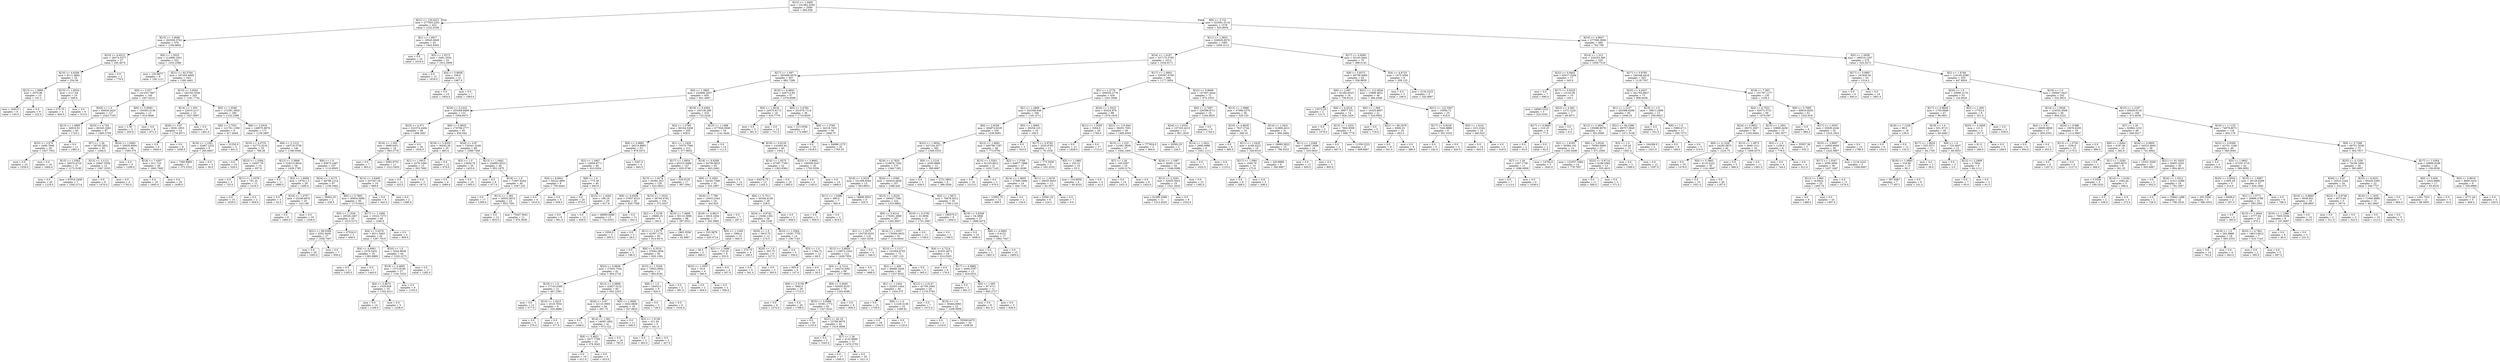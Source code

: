 digraph Tree {
node [shape=box] ;
0 [label="X[15] <= 1.0495\nmse = 331582.5295\nsamples = 2000\nvalue = 994.636"] ;
1 [label="X[21] <= 120.6221\nmse = 277503.2201\nsamples = 422\nvalue = 1252.0166"] ;
0 -> 1 [labeldistance=2.5, labelangle=45, headlabel="True"] ;
2 [label="X[15] <= 1.0046\nmse = 262509.3762\nsamples = 379\nvalue = 1184.8602"] ;
1 -> 2 ;
3 [label="X[10] <= 6.6515\nmse = 26374.5377\nsamples = 27\nvalue = 293.4074"] ;
2 -> 3 ;
4 [label="X[10] <= 4.6206\nmse = 8111.3664\nsamples = 25\nvalue = 254.56"] ;
3 -> 4 ;
5 [label="X[13] <= 1.0985\nmse = 2070.96\nsamples = 15\nvalue = 191.2"] ;
4 -> 5 ;
6 [label="mse = 1620.0\nsamples = 6\nvalue = 145.0"] ;
5 -> 6 ;
7 [label="mse = 0.0\nsamples = 9\nvalue = 222.0"] ;
5 -> 7 ;
8 [label="X[15] <= 1.0034\nmse = 2117.64\nsamples = 10\nvalue = 349.6"] ;
4 -> 8 ;
9 [label="mse = 270.75\nsamples = 4\nvalue = 404.5"] ;
8 -> 9 ;
10 [label="mse = 0.0\nsamples = 6\nvalue = 313.0"] ;
8 -> 10 ;
11 [label="mse = 0.0\nsamples = 2\nvalue = 779.0"] ;
3 -> 11 ;
12 [label="X[0] <= 1.3025\nmse = 214990.1931\nsamples = 352\nvalue = 1253.2386"] ;
2 -> 12 ;
13 [label="mse = 120.9877\nsamples = 9\nvalue = 140.1111"] ;
12 -> 13 ;
14 [label="X[21] <= 92.5764\nmse = 187263.4949\nsamples = 343\nvalue = 1282.4461"] ;
12 -> 14 ;
15 [label="X[0] <= 5.527\nmse = 141433.7867\nsamples = 140\nvalue = 1457.4214"] ;
14 -> 15 ;
16 [label="X[20] <= 1.0\nmse = 64929.2425\nsamples = 127\nvalue = 1543.7165"] ;
15 -> 16 ;
17 [label="X[13] <= 1.0985\nmse = 26819.91\nsamples = 40\nvalue = 1725.2"] ;
16 -> 17 ;
18 [label="X[23] <= 3.974\nmse = 2490.7848\nsamples = 29\nvalue = 1627.7931"] ;
17 -> 18 ;
19 [label="mse = 0.0\nsamples = 10\nvalue = 1559.0"] ;
18 -> 19 ;
20 [label="mse = 0.0\nsamples = 19\nvalue = 1664.0"] ;
18 -> 20 ;
21 [label="mse = 0.0\nsamples = 11\nvalue = 1982.0"] ;
17 -> 21 ;
22 [label="X[10] <= 4.743\nmse = 60345.3262\nsamples = 87\nvalue = 1460.2759"] ;
16 -> 22 ;
23 [label="X[7] <= 1.26\nmse = 58745.2821\nsamples = 39\nvalue = 1294.0"] ;
22 -> 23 ;
24 [label="X[15] <= 1.0362\nmse = 28470.4719\nsamples = 27\nvalue = 1172.5185"] ;
23 -> 24 ;
25 [label="mse = 0.0\nsamples = 20\nvalue = 1218.0"] ;
24 -> 25 ;
26 [label="mse = 87018.2449\nsamples = 7\nvalue = 1042.5714"] ;
24 -> 26 ;
27 [label="X[13] <= 1.1121\nmse = 18947.5556\nsamples = 12\nvalue = 1567.3333"] ;
23 -> 27 ;
28 [label="mse = 0.0\nsamples = 8\nvalue = 1470.0"] ;
27 -> 28 ;
29 [label="mse = 0.0\nsamples = 4\nvalue = 1762.0"] ;
27 -> 29 ;
30 [label="X[24] <= 1.0083\nmse = 20929.8594\nsamples = 48\nvalue = 1595.375"] ;
22 -> 30 ;
31 [label="mse = 0.0\nsamples = 9\nvalue = 1299.0"] ;
30 -> 31 ;
32 [label="X[18] <= 7.4307\nmse = 811.716\nsamples = 39\nvalue = 1663.7692"] ;
30 -> 32 ;
33 [label="mse = 0.0\nsamples = 19\nvalue = 1693.0"] ;
32 -> 33 ;
34 [label="mse = 0.0\nsamples = 20\nvalue = 1636.0"] ;
32 -> 34 ;
35 [label="X[9] <= 5.9583\nmse = 105363.3136\nsamples = 13\nvalue = 614.3846"] ;
15 -> 35 ;
36 [label="mse = 2.56\nsamples = 5\nvalue = 203.8"] ;
35 -> 36 ;
37 [label="mse = 0.0\nsamples = 8\nvalue = 871.0"] ;
35 -> 37 ;
38 [label="X[10] <= 3.9542\nmse = 183193.5546\nsamples = 203\nvalue = 1161.7734"] ;
14 -> 38 ;
39 [label="X[14] <= 1.053\nmse = 22910.2117\nsamples = 23\nvalue = 1627.6957"] ;
38 -> 39 ;
40 [label="X[26] <= 0.87\nmse = 8291.2653\nsamples = 14\nvalue = 1734.8571"] ;
39 -> 40 ;
41 [label="mse = 0.0\nsamples = 6\nvalue = 1840.0"] ;
40 -> 41 ;
42 [label="mse = 0.0\nsamples = 8\nvalue = 1656.0"] ;
40 -> 42 ;
43 [label="mse = 0.0\nsamples = 9\nvalue = 1461.0"] ;
39 -> 43 ;
44 [label="X[5] <= 1.0546\nmse = 172391.3929\nsamples = 180\nvalue = 1102.2389"] ;
38 -> 44 ;
45 [label="X[6] <= 3.7531\nmse = 121761.1358\nsamples = 9\nvalue = 417.4444"] ;
44 -> 45 ;
46 [label="X[16] <= 1.1061\nmse = 32467.2222\nsamples = 6\nvalue = 205.6667"] ;
45 -> 46 ;
47 [label="mse = 7360.8889\nsamples = 3\nvalue = 375.3333"] ;
46 -> 47 ;
48 [label="mse = 0.0\nsamples = 3\nvalue = 36.0"] ;
46 -> 48 ;
49 [label="mse = 31250.0\nsamples = 3\nvalue = 841.0"] ;
45 -> 49 ;
50 [label="X[6] <= 2.5016\nmse = 149075.8978\nsamples = 171\nvalue = 1138.2807"] ;
44 -> 50 ;
51 [label="X[10] <= 4.0733\nmse = 52773.3216\nsamples = 25\nvalue = 786.28"] ;
50 -> 51 ;
52 [label="mse = 0.0\nsamples = 10\nvalue = 529.0"] ;
51 -> 52 ;
53 [label="X[23] <= 1.0364\nmse = 14407.76\nsamples = 15\nvalue = 957.8"] ;
51 -> 53 ;
54 [label="mse = 0.0\nsamples = 3\nvalue = 723.0"] ;
53 -> 54 ;
55 [label="X[11] <= 1.0376\nmse = 781.25\nsamples = 12\nvalue = 1016.5"] ;
53 -> 55 ;
56 [label="mse = 0.0\nsamples = 10\nvalue = 1029.0"] ;
55 -> 56 ;
57 [label="mse = 0.0\nsamples = 2\nvalue = 954.0"] ;
55 -> 57 ;
58 [label="X[6] <= 3.1315\nmse = 140716.5758\nsamples = 146\nvalue = 1198.5548"] ;
50 -> 58 ;
59 [label="X[12] <= 3.3899\nmse = 218215.9934\nsamples = 39\nvalue = 1439.1795"] ;
58 -> 59 ;
60 [label="mse = 0.0\nsamples = 11\nvalue = 1880.0"] ;
59 -> 60 ;
61 [label="X[2] <= 1.6069\nmse = 197611.5\nsamples = 28\nvalue = 1266.0"] ;
59 -> 61 ;
62 [label="mse = 0.0\nsamples = 3\nvalue = 52.0"] ;
61 -> 62 ;
63 [label="X[16] <= 1.0757\nmse = 23246.6976\nsamples = 25\nvalue = 1411.68"] ;
61 -> 63 ;
64 [label="mse = 0.0\nsamples = 6\nvalue = 1683.0"] ;
63 -> 64 ;
65 [label="mse = 0.0\nsamples = 19\nvalue = 1326.0"] ;
63 -> 65 ;
66 [label="X[8] <= 1.0\nmse = 83673.2487\nsamples = 107\nvalue = 1110.8505"] ;
58 -> 66 ;
67 [label="X[24] <= 1.0173\nmse = 48796.1214\nsamples = 97\nvalue = 1156.3402"] ;
66 -> 67 ;
68 [label="mse = 39402.25\nsamples = 2\nvalue = 239.5"] ;
67 -> 68 ;
69 [label="X[6] <= 5.7802\nmse = 30924.5666\nsamples = 95\nvalue = 1175.6421"] ;
67 -> 69 ;
70 [label="X[5] <= 1.1526\nmse = 29526.1807\nsamples = 29\nvalue = 1015.5172"] ;
69 -> 70 ;
71 [label="X[21] <= 96.0349\nmse = 3552.0439\nsamples = 27\nvalue = 1056.7407"] ;
70 -> 71 ;
72 [label="mse = 0.0\nsamples = 20\nvalue = 1092.0"] ;
71 -> 72 ;
73 [label="mse = 0.0\nsamples = 7\nvalue = 956.0"] ;
71 -> 73 ;
74 [label="mse = 47524.0\nsamples = 2\nvalue = 459.0"] ;
70 -> 74 ;
75 [label="X[17] <= 1.1056\nmse = 15322.7273\nsamples = 66\nvalue = 1246.0"] ;
69 -> 75 ;
76 [label="X[4] <= 5.0276\nmse = 8511.5463\nsamples = 62\nvalue = 1267.7419"] ;
75 -> 76 ;
77 [label="X[4] <= 4.6061\nmse = 2376.5432\nsamples = 18\nvalue = 1383.8889"] ;
76 -> 77 ;
78 [label="mse = 0.0\nsamples = 11\nvalue = 1345.0"] ;
77 -> 78 ;
79 [label="mse = 0.0\nsamples = 7\nvalue = 1445.0"] ;
77 -> 79 ;
80 [label="X[20] <= 1.0\nmse = 3244.9938\nsamples = 44\nvalue = 1220.2273"] ;
76 -> 80 ;
81 [label="X[18] <= 5.4893\nmse = 1372.8148\nsamples = 27\nvalue = 1181.3333"] ;
80 -> 81 ;
82 [label="X[4] <= 5.8673\nmse = 1535.928\nsamples = 19\nvalue = 1192.4211"] ;
81 -> 82 ;
83 [label="mse = 0.0\nsamples = 14\nvalue = 1169.0"] ;
82 -> 83 ;
84 [label="mse = 0.0\nsamples = 5\nvalue = 1258.0"] ;
82 -> 84 ;
85 [label="mse = 0.0\nsamples = 8\nvalue = 1155.0"] ;
81 -> 85 ;
86 [label="mse = 0.0\nsamples = 17\nvalue = 1282.0"] ;
80 -> 86 ;
87 [label="mse = 0.0\nsamples = 4\nvalue = 909.0"] ;
75 -> 87 ;
88 [label="X[12] <= 3.6406\nmse = 207207.04\nsamples = 10\nvalue = 669.6"] ;
66 -> 88 ;
89 [label="mse = 0.0\nsamples = 8\nvalue = 442.0"] ;
88 -> 89 ;
90 [label="mse = 0.0\nsamples = 2\nvalue = 1580.0"] ;
88 -> 90 ;
91 [label="X[1] <= 1.0917\nmse = 19545.6928\nsamples = 43\nvalue = 1843.9302"] ;
1 -> 91 ;
92 [label="mse = 0.0\nsamples = 10\nvalue = 1619.0"] ;
91 -> 92 ;
93 [label="X[5] <= 1.0273\nmse = 5491.3554\nsamples = 33\nvalue = 1912.0909"] ;
91 -> 93 ;
94 [label="mse = 0.0\nsamples = 12\nvalue = 1816.0"] ;
93 -> 94 ;
95 [label="X[4] <= 5.9938\nmse = 338.0\nsamples = 21\nvalue = 1967.0"] ;
93 -> 95 ;
96 [label="mse = 0.0\nsamples = 14\nvalue = 1954.0"] ;
95 -> 96 ;
97 [label="mse = 0.0\nsamples = 7\nvalue = 1993.0"] ;
95 -> 97 ;
98 [label="X[0] <= 3.722\nmse = 323591.5116\nsamples = 1578\nvalue = 925.8054"] ;
0 -> 98 [labeldistance=2.5, labelangle=-45, headlabel="False"] ;
99 [label="X[11] <= 1.0931\nmse = 326920.6576\nsamples = 1083\nvalue = 1000.3112"] ;
98 -> 99 ;
100 [label="X[24] <= 1.0187\nmse = 327175.5765\nsamples = 1013\nvalue = 1034.9171"] ;
99 -> 100 ;
101 [label="X[17] <= 1.097\nmse = 283496.0079\nsamples = 507\nvalue = 892.7298"] ;
100 -> 101 ;
102 [label="X[0] <= 1.3883\nmse = 232666.2057\nsamples = 450\nvalue = 831.4067"] ;
101 -> 102 ;
103 [label="X[18] <= 5.2322\nmse = 255368.8469\nsamples = 131\nvalue = 1094.8473"] ;
102 -> 103 ;
104 [label="X[23] <= 4.371\nmse = 222374.4494\nsamples = 38\nvalue = 1488.3947"] ;
103 -> 104 ;
105 [label="X[16] <= 1.055\nmse = 3689.6451\nsamples = 18\nvalue = 993.2778"] ;
104 -> 105 ;
106 [label="mse = 0.0\nsamples = 7\nvalue = 963.0"] ;
105 -> 106 ;
107 [label="mse = 5082.9752\nsamples = 11\nvalue = 1012.5455"] ;
105 -> 107 ;
108 [label="mse = 0.0\nsamples = 20\nvalue = 1934.0"] ;
104 -> 108 ;
109 [label="X[6] <= 5.9625\nmse = 179708.2777\nsamples = 93\nvalue = 934.043"] ;
103 -> 109 ;
110 [label="X[18] <= 5.4555\nmse = 36245.28\nsamples = 25\nvalue = 483.4"] ;
109 -> 110 ;
111 [label="X[1] <= 1.0915\nmse = 2479.1006\nsamples = 13\nvalue = 303.7692"] ;
110 -> 111 ;
112 [label="mse = 0.0\nsamples = 11\nvalue = 325.0"] ;
111 -> 112 ;
113 [label="mse = 0.0\nsamples = 2\nvalue = 187.0"] ;
111 -> 113 ;
114 [label="mse = 0.0\nsamples = 12\nvalue = 678.0"] ;
110 -> 114 ;
115 [label="X[26] <= 0.87\nmse = 130341.5249\nsamples = 68\nvalue = 1099.7206"] ;
109 -> 115 ;
116 [label="X[3] <= 1.0\nmse = 13829.76\nsamples = 20\nvalue = 1453.8"] ;
115 -> 116 ;
117 [label="mse = 0.0\nsamples = 4\nvalue = 1689.0"] ;
116 -> 117 ;
118 [label="mse = 0.0\nsamples = 16\nvalue = 1395.0"] ;
116 -> 118 ;
119 [label="X[13] <= 1.0462\nmse = 104883.6523\nsamples = 48\nvalue = 952.1875"] ;
115 -> 119 ;
120 [label="mse = 0.0\nsamples = 8\nvalue = 477.0"] ;
119 -> 120 ;
121 [label="X[19] <= 1.0\nmse = 71667.6244\nsamples = 40\nvalue = 1047.225"] ;
119 -> 121 ;
122 [label="mse = 0.0\nsamples = 17\nvalue = 1309.0"] ;
121 -> 122 ;
123 [label="X[13] <= 1.062\nmse = 36552.8015\nsamples = 23\nvalue = 853.7391"] ;
121 -> 123 ;
124 [label="mse = 0.0\nsamples = 12\nvalue = 833.0"] ;
123 -> 124 ;
125 [label="mse = 75447.5041\nsamples = 11\nvalue = 876.3636"] ;
123 -> 125 ;
126 [label="X[18] <= 9.4394\nmse = 183139.289\nsamples = 319\nvalue = 723.2226"] ;
102 -> 126 ;
127 [label="X[2] <= 1.3769\nmse = 80164.5208\nsamples = 265\nvalue = 638.0"] ;
126 -> 127 ;
128 [label="X[9] <= 5.9892\nmse = 26210.8893\nsamples = 53\nvalue = 878.5472"] ;
127 -> 128 ;
129 [label="X[2] <= 1.3467\nmse = 14958.8771\nsamples = 49\nvalue = 910.0204"] ;
128 -> 129 ;
130 [label="X[4] <= 6.6641\nmse = 50222.4691\nsamples = 9\nvalue = 759.4444"] ;
129 -> 130 ;
131 [label="mse = 0.0\nsamples = 4\nvalue = 1010.0"] ;
130 -> 131 ;
132 [label="mse = 0.0\nsamples = 5\nvalue = 559.0"] ;
130 -> 132 ;
133 [label="X[8] <= 1.0\nmse = 775.29\nsamples = 40\nvalue = 943.9"] ;
129 -> 133 ;
134 [label="mse = 0.0\nsamples = 20\nvalue = 970.0"] ;
133 -> 134 ;
135 [label="X[15] <= 1.4262\nmse = 188.16\nsamples = 20\nvalue = 917.8"] ;
133 -> 135 ;
136 [label="mse = 0.0\nsamples = 8\nvalue = 901.0"] ;
135 -> 136 ;
137 [label="mse = 0.0\nsamples = 12\nvalue = 929.0"] ;
135 -> 137 ;
138 [label="mse = 3267.0\nsamples = 4\nvalue = 493.0"] ;
128 -> 138 ;
139 [label="X[1] <= 1.1926\nmse = 75570.7596\nsamples = 212\nvalue = 577.8632"] ;
127 -> 139 ;
140 [label="X[17] <= 1.0854\nmse = 65315.0488\nsamples = 147\nvalue = 655.0748"] ;
139 -> 140 ;
141 [label="X[13] <= 1.0274\nmse = 64381.453\nsamples = 130\nvalue = 622.0923"] ;
140 -> 141 ;
142 [label="X[9] <= 6.0506\nmse = 37607.8121\nsamples = 26\nvalue = 820.7308"] ;
141 -> 142 ;
143 [label="mse = 46800.6489\nsamples = 15\nvalue = 732.5333"] ;
142 -> 143 ;
144 [label="mse = 0.0\nsamples = 11\nvalue = 941.0"] ;
142 -> 144 ;
145 [label="X[15] <= 1.3533\nmse = 58744.4762\nsamples = 104\nvalue = 572.4327"] ;
141 -> 145 ;
146 [label="X[2] <= 1.5138\nmse = 19690.25\nsamples = 6\nvalue = 160.5"] ;
145 -> 146 ;
147 [label="mse = 3200.0\nsamples = 3\nvalue = 295.0"] ;
146 -> 147 ;
148 [label="mse = 0.0\nsamples = 3\nvalue = 26.0"] ;
146 -> 148 ;
149 [label="X[10] <= 7.4669\nmse = 50110.3898\nsamples = 98\nvalue = 597.6531"] ;
145 -> 149 ;
150 [label="X[11] <= 1.0175\nmse = 42307.1741\nsamples = 95\nvalue = 614.5474"] ;
149 -> 150 ;
151 [label="mse = 0.0\nsamples = 3\nvalue = 198.0"] ;
150 -> 151 ;
152 [label="X[6] <= 4.3516\nmse = 37844.2656\nsamples = 92\nvalue = 628.1304"] ;
150 -> 152 ;
153 [label="X[22] <= 0.9838\nmse = 27925.7534\nsamples = 81\nvalue = 604.2716"] ;
152 -> 153 ;
154 [label="X[19] <= 1.0\nmse = 17143.0385\nsamples = 21\nvalue = 467.2381"] ;
153 -> 154 ;
155 [label="mse = 0.0\nsamples = 12\nvalue = 577.0"] ;
154 -> 155 ;
156 [label="X[14] <= 1.0415\nmse = 2518.7654\nsamples = 9\nvalue = 320.8889"] ;
154 -> 156 ;
157 [label="mse = 0.0\nsamples = 5\nvalue = 276.0"] ;
156 -> 157 ;
158 [label="mse = 0.0\nsamples = 4\nvalue = 377.0"] ;
156 -> 158 ;
159 [label="X[12] <= 3.4868\nmse = 22827.0122\nsamples = 60\nvalue = 652.2333"] ;
153 -> 159 ;
160 [label="X[26] <= 0.87\nmse = 22110.3693\nsamples = 44\nvalue = 697.75"] ;
159 -> 160 ;
161 [label="mse = 0.0\nsamples = 3\nvalue = 1048.0"] ;
160 -> 161 ;
162 [label="X[14] <= 1.061\nmse = 14095.1802\nsamples = 41\nvalue = 672.122"] ;
160 -> 162 ;
163 [label="X[9] <= 5.4821\nmse = 5077.7769\nsamples = 23\nvalue = 578.3043"] ;
162 -> 163 ;
164 [label="mse = 0.0\nsamples = 19\nvalue = 611.0"] ;
163 -> 164 ;
165 [label="mse = 0.0\nsamples = 4\nvalue = 423.0"] ;
163 -> 165 ;
166 [label="mse = 0.0\nsamples = 18\nvalue = 792.0"] ;
162 -> 166 ;
167 [label="X[5] <= 1.0085\nmse = 3432.6836\nsamples = 16\nvalue = 527.0625"] ;
159 -> 167 ;
168 [label="mse = 0.0\nsamples = 11\nvalue = 566.0"] ;
167 -> 168 ;
169 [label="X[2] <= 1.5138\nmse = 311.04\nsamples = 5\nvalue = 441.4"] ;
167 -> 169 ;
170 [label="mse = 0.0\nsamples = 2\nvalue = 463.0"] ;
169 -> 170 ;
171 [label="mse = 0.0\nsamples = 3\nvalue = 427.0"] ;
169 -> 171 ;
172 [label="X[15] <= 1.5328\nmse = 75822.6942\nsamples = 11\nvalue = 803.8182"] ;
152 -> 172 ;
173 [label="X[8] <= 1.0\nmse = 18432.0\nsamples = 9\nvalue = 920.0"] ;
172 -> 173 ;
174 [label="mse = 0.0\nsamples = 3\nvalue = 728.0"] ;
173 -> 174 ;
175 [label="mse = 0.0\nsamples = 6\nvalue = 1016.0"] ;
173 -> 175 ;
176 [label="mse = 0.0\nsamples = 2\nvalue = 281.0"] ;
172 -> 176 ;
177 [label="mse = 1963.5556\nsamples = 3\nvalue = 62.6667"] ;
149 -> 177 ;
178 [label="mse = 520.9135\nsamples = 17\nvalue = 907.2941"] ;
140 -> 178 ;
179 [label="X[18] <= 8.9268\nmse = 54790.8625\nsamples = 65\nvalue = 403.2462"] ;
139 -> 179 ;
180 [label="X[9] <= 5.1603\nmse = 34192.7569\nsamples = 53\nvalue = 325.1887"] ;
179 -> 180 ;
181 [label="X[18] <= 7.796\nmse = 13633.2344\nsamples = 24\nvalue = 442.625"] ;
180 -> 181 ;
182 [label="X[18] <= 4.8613\nmse = 6919.1834\nsamples = 17\nvalue = 502.5882"] ;
181 -> 182 ;
183 [label="mse = 533.3878\nsamples = 7\nvalue = 420.5714"] ;
182 -> 183 ;
184 [label="X[5] <= 1.1209\nmse = 3384.4\nsamples = 10\nvalue = 560.0"] ;
182 -> 184 ;
185 [label="mse = 36.0\nsamples = 2\nvalue = 666.0"] ;
184 -> 185 ;
186 [label="X[1] <= 1.3486\nmse = 710.25\nsamples = 8\nvalue = 533.5"] ;
184 -> 186 ;
187 [label="X[22] <= 1.0507\nmse = 16.0\nsamples = 4\nvalue = 560.0"] ;
186 -> 187 ;
188 [label="mse = 0.0\nsamples = 2\nvalue = 564.0"] ;
187 -> 188 ;
189 [label="mse = 0.0\nsamples = 2\nvalue = 556.0"] ;
187 -> 189 ;
190 [label="mse = 0.0\nsamples = 4\nvalue = 507.0"] ;
186 -> 190 ;
191 [label="mse = 0.0\nsamples = 7\nvalue = 297.0"] ;
181 -> 191 ;
192 [label="X[6] <= 5.7511\nmse = 30348.4138\nsamples = 29\nvalue = 228.0"] ;
180 -> 192 ;
193 [label="X[24] <= 0.9742\nmse = 15266.1302\nsamples = 26\nvalue = 184.1538"] ;
192 -> 193 ;
194 [label="X[20] <= 1.0\nmse = 5910.75\nsamples = 12\nvalue = 274.5"] ;
193 -> 194 ;
195 [label="mse = 270.75\nsamples = 4\nvalue = 168.5"] ;
194 -> 195 ;
196 [label="X[20] <= 1.0\nmse = 303.75\nsamples = 8\nvalue = 327.5"] ;
194 -> 196 ;
197 [label="mse = 0.0\nsamples = 5\nvalue = 341.0"] ;
196 -> 197 ;
198 [label="mse = 0.0\nsamples = 3\nvalue = 305.0"] ;
196 -> 198 ;
199 [label="X[23] <= 1.5564\nmse = 10291.7755\nsamples = 14\nvalue = 106.7143"] ;
193 -> 199 ;
200 [label="mse = 0.0\nsamples = 2\nvalue = 336.0"] ;
199 -> 200 ;
201 [label="X[3] <= 1.0\nmse = 1784.75\nsamples = 12\nvalue = 68.5"] ;
199 -> 201 ;
202 [label="mse = 605.0\nsamples = 6\nvalue = 107.0"] ;
201 -> 202 ;
203 [label="mse = 0.0\nsamples = 6\nvalue = 30.0"] ;
201 -> 203 ;
204 [label="mse = 0.0\nsamples = 3\nvalue = 608.0"] ;
192 -> 204 ;
205 [label="mse = 0.0\nsamples = 12\nvalue = 748.0"] ;
179 -> 205 ;
206 [label="X[15] <= 1.1488\nmse = 477926.9506\nsamples = 54\nvalue = 1141.4444"] ;
126 -> 206 ;
207 [label="mse = 0.0\nsamples = 14\nvalue = 111.0"] ;
206 -> 207 ;
208 [label="X[18] <= 9.8129\nmse = 143493.44\nsamples = 40\nvalue = 1502.1"] ;
206 -> 208 ;
209 [label="X[14] <= 1.0575\nmse = 47387.7769\nsamples = 22\nvalue = 1263.6364"] ;
208 -> 209 ;
210 [label="mse = 64374.75\nsamples = 12\nvalue = 1162.5"] ;
209 -> 210 ;
211 [label="mse = 0.0\nsamples = 10\nvalue = 1385.0"] ;
209 -> 211 ;
212 [label="X[23] <= 3.8662\nmse = 106508.0247\nsamples = 18\nvalue = 1793.5556"] ;
208 -> 212 ;
213 [label="mse = 0.0\nsamples = 4\nvalue = 1183.0"] ;
212 -> 213 ;
214 [label="mse = 0.0\nsamples = 14\nvalue = 1968.0"] ;
212 -> 214 ;
215 [label="X[18] <= 6.4843\nmse = 420713.84\nsamples = 57\nvalue = 1376.8596"] ;
101 -> 215 ;
216 [label="X[5] <= 1.0618\nmse = 24575.6173\nsamples = 18\nvalue = 633.7778"] ;
215 -> 216 ;
217 [label="mse = 0.0\nsamples = 5\nvalue = 381.0"] ;
216 -> 217 ;
218 [label="mse = 0.0\nsamples = 13\nvalue = 731.0"] ;
216 -> 218 ;
219 [label="X[0] <= 3.4784\nmse = 231076.7114\nsamples = 39\nvalue = 1719.8205"] ;
215 -> 219 ;
220 [label="mse = 213.5556\nsamples = 3\nvalue = 172.6667"] ;
219 -> 220 ;
221 [label="X[6] <= 1.3764\nmse = 34218.7431\nsamples = 36\nvalue = 1848.75"] ;
219 -> 221 ;
222 [label="mse = 0.0\nsamples = 16\nvalue = 1918.0"] ;
221 -> 222 ;
223 [label="mse = 54688.1275\nsamples = 20\nvalue = 1793.35"] ;
221 -> 223 ;
224 [label="X[17] <= 1.0803\nmse = 330387.0709\nsamples = 506\nvalue = 1177.3854"] ;
100 -> 224 ;
225 [label="X[1] <= 1.3778\nmse = 309355.2776\nsamples = 434\nvalue = 1261.5046"] ;
224 -> 225 ;
226 [label="X[1] <= 1.2869\nmse = 342348.648\nsamples = 346\nvalue = 1181.4711"] ;
225 -> 226 ;
227 [label="X[0] <= 2.9259\nmse = 304974.9229\nsamples = 330\nvalue = 1230.6091"] ;
226 -> 227 ;
228 [label="X[22] <= 1.0654\nmse = 247134.2577\nsamples = 282\nvalue = 1308.3333"] ;
227 -> 228 ;
229 [label="X[18] <= 4.7833\nmse = 219676.7282\nsamples = 270\nvalue = 1348.7185"] ;
228 -> 229 ;
230 [label="X[18] <= 3.3519\nmse = 101266.8284\nsamples = 13\nvalue = 563.6923"] ;
229 -> 230 ;
231 [label="X[11] <= 1.0386\nmse = 490.0\nsamples = 7\nvalue = 845.0"] ;
230 -> 231 ;
232 [label="mse = 0.0\nsamples = 5\nvalue = 859.0"] ;
231 -> 232 ;
233 [label="mse = 0.0\nsamples = 2\nvalue = 810.0"] ;
231 -> 233 ;
234 [label="mse = 18806.5833\nsamples = 6\nvalue = 235.5"] ;
230 -> 234 ;
235 [label="X[24] <= 1.0385\nmse = 192916.4938\nsamples = 257\nvalue = 1388.428"] ;
229 -> 235 ;
236 [label="X[15] <= 1.5235\nmse = 180427.7581\nsamples = 222\nvalue = 1323.6802"] ;
235 -> 236 ;
237 [label="X[9] <= 5.6214\nmse = 179291.2069\nsamples = 207\nvalue = 1292.6957"] ;
236 -> 237 ;
238 [label="X[1] <= 1.2575\nmse = 154720.0252\nsamples = 116\nvalue = 1401.0259"] ;
237 -> 238 ;
239 [label="X[12] <= 3.6829\nmse = 119073.1543\nsamples = 112\nvalue = 1438.7054"] ;
238 -> 239 ;
240 [label="X[4] <= 4.7214\nmse = 106274.5091\nsamples = 98\nvalue = 1377.6633"] ;
239 -> 240 ;
241 [label="X[9] <= 5.5156\nmse = 7840.0\nsamples = 28\nvalue = 1712.0"] ;
240 -> 241 ;
242 [label="mse = 0.0\nsamples = 8\nvalue = 1572.0"] ;
241 -> 242 ;
243 [label="mse = 0.0\nsamples = 20\nvalue = 1768.0"] ;
241 -> 243 ;
244 [label="X[9] <= 5.4945\nmse = 83050.9235\nsamples = 70\nvalue = 1243.9286"] ;
240 -> 244 ;
245 [label="X[25] <= 3.6088\nmse = 33361.1772\nsamples = 62\nvalue = 1327.0161"] ;
244 -> 245 ;
246 [label="mse = 0.0\nsamples = 20\nvalue = 1133.0"] ;
245 -> 246 ;
247 [label="X[21] <= 92.16\nmse = 22786.9076\nsamples = 42\nvalue = 1419.4048"] ;
245 -> 247 ;
248 [label="mse = 0.0\nsamples = 5\nvalue = 1043.0"] ;
247 -> 248 ;
249 [label="X[7] <= 1.26\nmse = 4132.8999\nsamples = 37\nvalue = 1470.2703"] ;
247 -> 249 ;
250 [label="mse = 0.0\nsamples = 17\nvalue = 1540.0"] ;
249 -> 250 ;
251 [label="mse = 0.0\nsamples = 20\nvalue = 1411.0"] ;
249 -> 251 ;
252 [label="mse = 0.0\nsamples = 8\nvalue = 600.0"] ;
244 -> 252 ;
253 [label="mse = 0.0\nsamples = 14\nvalue = 1866.0"] ;
239 -> 253 ;
254 [label="mse = 0.0\nsamples = 4\nvalue = 346.0"] ;
238 -> 254 ;
255 [label="X[14] <= 1.0337\nmse = 176584.0633\nsamples = 91\nvalue = 1154.6044"] ;
237 -> 255 ;
256 [label="X[13] <= 1.1117\nmse = 101664.9705\nsamples = 72\nvalue = 1297.125"] ;
255 -> 256 ;
257 [label="X[2] <= 1.456\nmse = 66666.3428\nsamples = 69\nvalue = 1337.6522"] ;
256 -> 257 ;
258 [label="X[1] <= 1.1454\nmse = 52203.1444\nsamples = 40\nvalue = 1454.575"] ;
257 -> 258 ;
259 [label="mse = 0.0\nsamples = 15\nvalue = 1729.0"] ;
258 -> 259 ;
260 [label="X[8] <= 1.0\nmse = 11228.3136\nsamples = 25\nvalue = 1289.92"] ;
258 -> 260 ;
261 [label="mse = 0.0\nsamples = 18\nvalue = 1356.0"] ;
260 -> 261 ;
262 [label="mse = 0.0\nsamples = 7\nvalue = 1120.0"] ;
260 -> 262 ;
263 [label="X[12] <= 2.0147\nmse = 41750.1665\nsamples = 29\nvalue = 1176.3793"] ;
257 -> 263 ;
264 [label="mse = 0.0\nsamples = 7\nvalue = 1072.0"] ;
263 -> 264 ;
265 [label="X[19] <= 1.0\nmse = 50464.6963\nsamples = 22\nvalue = 1209.5909"] ;
263 -> 265 ;
266 [label="mse = 0.0\nsamples = 2\nvalue = 1216.0"] ;
265 -> 266 ;
267 [label="mse = 55506.6475\nsamples = 20\nvalue = 1208.95"] ;
265 -> 267 ;
268 [label="mse = 0.0\nsamples = 3\nvalue = 365.0"] ;
256 -> 268 ;
269 [label="X[4] <= 4.7214\nmse = 91831.4072\nsamples = 19\nvalue = 614.5263"] ;
255 -> 269 ;
270 [label="mse = 0.0\nsamples = 6\nvalue = 176.0"] ;
269 -> 270 ;
271 [label="X[17] <= 0.9882\nmse = 4494.3787\nsamples = 13\nvalue = 816.9231"] ;
269 -> 271 ;
272 [label="mse = 0.0\nsamples = 2\nvalue = 661.0"] ;
271 -> 272 ;
273 [label="X[5] <= 1.093\nmse = 87.4711\nsamples = 11\nvalue = 845.2727"] ;
271 -> 273 ;
274 [label="mse = 0.0\nsamples = 8\nvalue = 851.0"] ;
273 -> 274 ;
275 [label="mse = 0.0\nsamples = 3\nvalue = 830.0"] ;
273 -> 275 ;
276 [label="X[10] <= 6.2792\nmse = 33.3956\nsamples = 15\nvalue = 1751.2667"] ;
236 -> 276 ;
277 [label="mse = 0.0\nsamples = 13\nvalue = 1749.0"] ;
276 -> 277 ;
278 [label="mse = 0.0\nsamples = 2\nvalue = 1766.0"] ;
276 -> 278 ;
279 [label="X[2] <= 1.5872\nmse = 76876.5012\nsamples = 35\nvalue = 1799.1143"] ;
235 -> 279 ;
280 [label="mse = 190575.0\nsamples = 8\nvalue = 1464.0"] ;
279 -> 280 ;
281 [label="X[18] <= 5.8349\nmse = 54.3896\nsamples = 27\nvalue = 1898.4074"] ;
279 -> 281 ;
282 [label="mse = 0.0\nsamples = 10\nvalue = 1908.0"] ;
281 -> 282 ;
283 [label="X[6] <= 4.0665\nmse = 0.4152\nsamples = 17\nvalue = 1892.7647"] ;
281 -> 283 ;
284 [label="mse = 0.0\nsamples = 2\nvalue = 1891.0"] ;
283 -> 284 ;
285 [label="mse = 0.0\nsamples = 15\nvalue = 1893.0"] ;
283 -> 285 ;
286 [label="X[0] <= 1.1218\nmse = 2556.8889\nsamples = 12\nvalue = 399.6667"] ;
228 -> 286 ;
287 [label="mse = 0.0\nsamples = 3\nvalue = 439.0"] ;
286 -> 287 ;
288 [label="mse = 2721.5802\nsamples = 9\nvalue = 386.5556"] ;
286 -> 288 ;
289 [label="X[12] <= 1.6891\nmse = 400786.7287\nsamples = 48\nvalue = 773.9792"] ;
227 -> 289 ;
290 [label="X[15] <= 1.5201\nmse = 61235.0612\nsamples = 21\nvalue = 1432.7143"] ;
289 -> 290 ;
291 [label="mse = 0.0\nsamples = 19\nvalue = 1513.0"] ;
290 -> 291 ;
292 [label="mse = 0.0\nsamples = 2\nvalue = 670.0"] ;
290 -> 292 ;
293 [label="X[2] <= 1.3769\nmse = 64877.7888\nsamples = 27\nvalue = 261.6296"] ;
289 -> 293 ;
294 [label="X[14] <= 1.0605\nmse = 27940.3469\nsamples = 14\nvalue = 446.7143"] ;
293 -> 294 ;
295 [label="mse = 13092.75\nsamples = 12\nvalue = 499.5"] ;
294 -> 295 ;
296 [label="mse = 0.0\nsamples = 2\nvalue = 130.0"] ;
294 -> 296 ;
297 [label="X[11] <= 1.0479\nmse = 28035.9053\nsamples = 13\nvalue = 62.3077"] ;
293 -> 297 ;
298 [label="mse = 53561.25\nsamples = 6\nvalue = 124.5"] ;
297 -> 298 ;
299 [label="mse = 0.0\nsamples = 7\nvalue = 9.0"] ;
297 -> 299 ;
300 [label="X[5] <= 1.0065\nmse = 36258.125\nsamples = 16\nvalue = 168.0"] ;
226 -> 300 ;
301 [label="mse = 0.0\nsamples = 3\nvalue = 553.0"] ;
300 -> 301 ;
302 [label="X[17] <= 0.9782\nmse = 2525.9763\nsamples = 13\nvalue = 79.1538"] ;
300 -> 302 ;
303 [label="mse = 773.5556\nsamples = 3\nvalue = 165.3333"] ;
302 -> 303 ;
304 [label="X[5] <= 1.1882\nmse = 155.21\nsamples = 10\nvalue = 53.3"] ;
302 -> 304 ;
305 [label="mse = 116.8056\nsamples = 6\nvalue = 60.8333"] ;
304 -> 305 ;
306 [label="mse = 0.0\nsamples = 4\nvalue = 42.0"] ;
304 -> 306 ;
307 [label="X[24] <= 1.0223\nmse = 55424.876\nsamples = 88\nvalue = 1576.1818"] ;
225 -> 307 ;
308 [label="X[11] <= 1.0295\nmse = 3264.0\nsamples = 29\nvalue = 1760.0"] ;
307 -> 308 ;
309 [label="mse = 0.0\nsamples = 12\nvalue = 1828.0"] ;
308 -> 309 ;
310 [label="mse = 0.0\nsamples = 17\nvalue = 1712.0"] ;
308 -> 310 ;
311 [label="X[21] <= 115.944\nmse = 56291.7001\nsamples = 59\nvalue = 1485.8305"] ;
307 -> 311 ;
312 [label="X[15] <= 1.225\nmse = 21081.3838\nsamples = 57\nvalue = 1504.1404"] ;
311 -> 312 ;
313 [label="X[7] <= 1.26\nmse = 105.0397\nsamples = 23\nvalue = 1439.2174"] ;
312 -> 313 ;
314 [label="mse = 0.0\nsamples = 14\nvalue = 1431.0"] ;
313 -> 314 ;
315 [label="mse = 0.0\nsamples = 9\nvalue = 1452.0"] ;
313 -> 315 ;
316 [label="X[16] <= 1.1087\nmse = 30491.1142\nsamples = 34\nvalue = 1548.0588"] ;
312 -> 316 ;
317 [label="X[12] <= 2.3291\nmse = 52935.5623\nsamples = 19\nvalue = 1521.2632"] ;
316 -> 317 ;
318 [label="mse = 91289.3388\nsamples = 11\nvalue = 1513.4545"] ;
317 -> 318 ;
319 [label="mse = 0.0\nsamples = 8\nvalue = 1532.0"] ;
317 -> 319 ;
320 [label="mse = 0.0\nsamples = 15\nvalue = 1582.0"] ;
316 -> 320 ;
321 [label="mse = 777924.0\nsamples = 2\nvalue = 964.0"] ;
311 -> 321 ;
322 [label="X[22] <= 0.9668\nmse = 157407.4444\nsamples = 72\nvalue = 670.3333"] ;
224 -> 322 ;
323 [label="X[0] <= 2.7487\nmse = 226398.8711\nsamples = 16\nvalue = 1164.5625"] ;
322 -> 323 ;
324 [label="X[24] <= 1.0331\nmse = 107325.4215\nsamples = 11\nvalue = 901.1818"] ;
323 -> 324 ;
325 [label="mse = 20592.25\nsamples = 2\nvalue = 226.5"] ;
324 -> 325 ;
326 [label="X[14] <= 1.0421\nmse = 2966.0988\nsamples = 9\nvalue = 1051.1111"] ;
324 -> 326 ;
327 [label="mse = 0.0\nsamples = 7\nvalue = 1022.0"] ;
326 -> 327 ;
328 [label="mse = 0.0\nsamples = 2\nvalue = 1153.0"] ;
326 -> 328 ;
329 [label="mse = 0.0\nsamples = 5\nvalue = 1744.0"] ;
323 -> 329 ;
330 [label="X[13] <= 1.0988\nmse = 47966.5379\nsamples = 56\nvalue = 529.125"] ;
322 -> 330 ;
331 [label="X[10] <= 4.8639\nmse = 7627.5744\nsamples = 25\nvalue = 366.16"] ;
330 -> 331 ;
332 [label="mse = 0.0\nsamples = 6\nvalue = 485.0"] ;
331 -> 332 ;
333 [label="X[11] <= 1.0435\nmse = 4168.0222\nsamples = 19\nvalue = 328.6316"] ;
331 -> 333 ;
334 [label="X[17] <= 1.0961\nmse = 1049.76\nsamples = 10\nvalue = 272.8"] ;
333 -> 334 ;
335 [label="mse = 0.0\nsamples = 8\nvalue = 289.0"] ;
334 -> 335 ;
336 [label="mse = 0.0\nsamples = 2\nvalue = 208.0"] ;
334 -> 336 ;
337 [label="mse = 320.8889\nsamples = 9\nvalue = 390.6667"] ;
333 -> 337 ;
338 [label="X[14] <= 1.0421\nmse = 41808.4412\nsamples = 31\nvalue = 660.5484"] ;
330 -> 338 ;
339 [label="mse = 18685.5822\nsamples = 15\nvalue = 796.5333"] ;
338 -> 339 ;
340 [label="X[11] <= 1.0368\nmse = 29897.3086\nsamples = 16\nvalue = 533.0625"] ;
338 -> 340 ;
341 [label="mse = 0.0\nsamples = 13\nvalue = 450.0"] ;
340 -> 341 ;
342 [label="mse = 0.0\nsamples = 3\nvalue = 893.0"] ;
340 -> 342 ;
343 [label="X[17] <= 0.9585\nmse = 55103.5641\nsamples = 70\nvalue = 499.5143"] ;
99 -> 343 ;
344 [label="X[9] <= 5.8373\nmse = 49738.5965\nsamples = 62\nvalue = 536.9839"] ;
343 -> 344 ;
345 [label="X[6] <= 2.987\nmse = 91292.6523\nsamples = 16\nvalue = 739.8125"] ;
344 -> 345 ;
346 [label="mse = 13572.25\nsamples = 2\nvalue = 121.5"] ;
345 -> 346 ;
347 [label="X[6] <= 4.3516\nmse = 39977.551\nsamples = 14\nvalue = 828.1429"] ;
345 -> 347 ;
348 [label="mse = 0.0\nsamples = 5\nvalue = 1079.0"] ;
347 -> 348 ;
349 [label="X[15] <= 1.2531\nmse = 7803.9506\nsamples = 9\nvalue = 688.7778"] ;
347 -> 349 ;
350 [label="mse = 0.0\nsamples = 3\nvalue = 667.0"] ;
349 -> 350 ;
351 [label="mse = 11350.2222\nsamples = 6\nvalue = 699.6667"] ;
349 -> 351 ;
352 [label="X[21] <= 112.0634\nmse = 15998.4631\nsamples = 46\nvalue = 466.4348"] ;
344 -> 352 ;
353 [label="X[0] <= 1.308\nmse = 16325.8957\nsamples = 21\nvalue = 524.0952"] ;
352 -> 353 ;
354 [label="mse = 0.0\nsamples = 5\nvalue = 718.0"] ;
353 -> 354 ;
355 [label="X[21] <= 96.2479\nmse = 6006.25\nsamples = 16\nvalue = 463.5"] ;
353 -> 355 ;
356 [label="mse = 0.0\nsamples = 8\nvalue = 541.0"] ;
355 -> 356 ;
357 [label="mse = 0.0\nsamples = 8\nvalue = 386.0"] ;
355 -> 357 ;
358 [label="X[21] <= 122.5567\nmse = 10584.72\nsamples = 25\nvalue = 418.0"] ;
352 -> 358 ;
359 [label="X[17] <= 0.9226\nmse = 7040.8889\nsamples = 9\nvalue = 301.3333"] ;
358 -> 359 ;
360 [label="mse = 0.0\nsamples = 6\nvalue = 242.0"] ;
359 -> 360 ;
361 [label="mse = 0.0\nsamples = 3\nvalue = 420.0"] ;
359 -> 361 ;
362 [label="X[5] <= 1.0141\nmse = 615.2344\nsamples = 16\nvalue = 483.625"] ;
358 -> 362 ;
363 [label="mse = 0.0\nsamples = 14\nvalue = 493.0"] ;
362 -> 363 ;
364 [label="mse = 0.0\nsamples = 2\nvalue = 418.0"] ;
362 -> 364 ;
365 [label="X[4] <= 4.8725\nmse = 1475.3594\nsamples = 8\nvalue = 209.125"] ;
343 -> 365 ;
366 [label="mse = 0.0\nsamples = 5\nvalue = 189.0"] ;
365 -> 366 ;
367 [label="mse = 2134.2222\nsamples = 3\nvalue = 242.6667"] ;
365 -> 367 ;
368 [label="X[10] <= 4.9647\nmse = 277590.5099\nsamples = 495\nvalue = 762.796"] ;
98 -> 368 ;
369 [label="X[14] <= 1.012\nmse = 220233.369\nsamples = 220\nvalue = 1059.7318"] ;
368 -> 369 ;
370 [label="X[22] <= 0.9402\nmse = 92017.5294\nsamples = 17\nvalue = 343.0"] ;
369 -> 370 ;
371 [label="mse = 0.0\nsamples = 7\nvalue = 690.0"] ;
370 -> 371 ;
372 [label="X[17] <= 0.9229\nmse = 13143.09\nsamples = 10\nvalue = 100.1"] ;
370 -> 372 ;
373 [label="mse = 18560.2222\nsamples = 3\nvalue = 224.3333"] ;
372 -> 373 ;
374 [label="X[23] <= 4.263\nmse = 1372.1224\nsamples = 7\nvalue = 46.8571"] ;
372 -> 374 ;
375 [label="X[17] <= 0.9665\nmse = 210.25\nsamples = 4\nvalue = 77.5"] ;
374 -> 375 ;
376 [label="mse = 0.0\nsamples = 2\nvalue = 63.0"] ;
375 -> 376 ;
377 [label="mse = 0.0\nsamples = 2\nvalue = 92.0"] ;
375 -> 377 ;
378 [label="mse = 0.0\nsamples = 3\nvalue = 6.0"] ;
374 -> 378 ;
379 [label="X[17] <= 0.9785\nmse = 184348.4418\nsamples = 203\nvalue = 1119.7537"] ;
369 -> 379 ;
380 [label="X[25] <= 4.0437\nmse = 261763.9827\nsamples = 73\nvalue = 908.6438"] ;
379 -> 380 ;
381 [label="X[1] <= 1.2137\nmse = 203386.6208\nsamples = 60\nvalue = 1049.25"] ;
380 -> 381 ;
382 [label="X[12] <= 2.4841\nmse = 135698.9078\nsamples = 41\nvalue = 853.6585"] ;
381 -> 382 ;
383 [label="X[2] <= 1.6165\nmse = 56384.102\nsamples = 14\nvalue = 1205.4286"] ;
382 -> 383 ;
384 [label="X[7] <= 1.26\nmse = 1267.1736\nsamples = 11\nvalue = 1086.0909"] ;
383 -> 384 ;
385 [label="mse = 0.0\nsamples = 7\nvalue = 1113.0"] ;
384 -> 385 ;
386 [label="mse = 0.0\nsamples = 4\nvalue = 1039.0"] ;
384 -> 386 ;
387 [label="mse = 14792.0\nsamples = 3\nvalue = 1643.0"] ;
383 -> 387 ;
388 [label="X[6] <= 3.0534\nmse = 79393.0069\nsamples = 27\nvalue = 671.2593"] ;
382 -> 388 ;
389 [label="mse = 123357.1684\nsamples = 14\nvalue = 778.7857"] ;
388 -> 389 ;
390 [label="X[22] <= 0.9714\nmse = 6186.5562\nsamples = 13\nvalue = 555.4615"] ;
388 -> 390 ;
391 [label="mse = 0.0\nsamples = 11\nvalue = 589.0"] ;
390 -> 391 ;
392 [label="mse = 0.0\nsamples = 2\nvalue = 371.0"] ;
390 -> 392 ;
393 [label="X[21] <= 94.2586\nmse = 88757.5845\nsamples = 19\nvalue = 1471.3158"] ;
381 -> 393 ;
394 [label="X[3] <= 1.0\nmse = 125.44\nsamples = 15\nvalue = 1591.4"] ;
393 -> 394 ;
395 [label="mse = 0.0\nsamples = 3\nvalue = 1569.0"] ;
394 -> 395 ;
396 [label="mse = 0.0\nsamples = 12\nvalue = 1597.0"] ;
394 -> 396 ;
397 [label="mse = 164268.0\nsamples = 4\nvalue = 1021.0"] ;
393 -> 397 ;
398 [label="X[19] <= 1.0\nmse = 18813.2899\nsamples = 13\nvalue = 259.6923"] ;
380 -> 398 ;
399 [label="mse = 0.0\nsamples = 2\nvalue = 551.0"] ;
398 -> 399 ;
400 [label="X[8] <= 1.0\nmse = 3999.4711\nsamples = 11\nvalue = 206.7273"] ;
398 -> 400 ;
401 [label="mse = 0.0\nsamples = 8\nvalue = 168.0"] ;
400 -> 401 ;
402 [label="mse = 0.0\nsamples = 3\nvalue = 310.0"] ;
400 -> 402 ;
403 [label="X[18] <= 7.563\nmse = 101797.1177\nsamples = 130\nvalue = 1238.3"] ;
379 -> 403 ;
404 [label="X[4] <= 4.7523\nmse = 63572.5721\nsamples = 69\nvalue = 1075.087"] ;
403 -> 404 ;
405 [label="X[24] <= 0.9951\nmse = 28572.3007\nsamples = 56\nvalue = 1163.9464"] ;
404 -> 405 ;
406 [label="X[6] <= 4.1526\nmse = 24292.6875\nsamples = 40\nvalue = 1225.75"] ;
405 -> 406 ;
407 [label="mse = 0.0\nsamples = 10\nvalue = 1478.0"] ;
406 -> 407 ;
408 [label="X[0] <= 5.3863\nmse = 4110.2222\nsamples = 30\nvalue = 1141.6667"] ;
406 -> 408 ;
409 [label="mse = 0.0\nsamples = 10\nvalue = 1051.0"] ;
408 -> 409 ;
410 [label="mse = 0.0\nsamples = 20\nvalue = 1187.0"] ;
408 -> 410 ;
411 [label="X[13] <= 1.0873\nmse = 5849.1211\nsamples = 16\nvalue = 1009.4375"] ;
405 -> 411 ;
412 [label="mse = 0.0\nsamples = 5\nvalue = 896.0"] ;
411 -> 412 ;
413 [label="mse = 0.0\nsamples = 11\nvalue = 1061.0"] ;
411 -> 413 ;
414 [label="X[15] <= 1.2851\nmse = 33809.4438\nsamples = 13\nvalue = 692.3077"] ;
404 -> 414 ;
415 [label="X[3] <= 1.0\nmse = 1156.0\nsamples = 8\nvalue = 778.0"] ;
414 -> 415 ;
416 [label="mse = 0.0\nsamples = 4\nvalue = 744.0"] ;
415 -> 416 ;
417 [label="mse = 0.0\nsamples = 4\nvalue = 812.0"] ;
415 -> 417 ;
418 [label="mse = 55507.36\nsamples = 5\nvalue = 555.2"] ;
414 -> 418 ;
419 [label="X[9] <= 5.7685\nmse = 80818.8293\nsamples = 61\nvalue = 1422.918"] ;
403 -> 419 ;
420 [label="mse = 0.0\nsamples = 9\nvalue = 884.0"] ;
419 -> 420 ;
421 [label="X[17] <= 1.0555\nmse = 35839.4246\nsamples = 52\nvalue = 1516.1923"] ;
419 -> 421 ;
422 [label="X[25] <= 3.8997\nmse = 14950.6009\nsamples = 39\nvalue = 1425.5897"] ;
421 -> 422 ;
423 [label="X[17] <= 1.0347\nmse = 3056.3056\nsamples = 36\nvalue = 1457.1667"] ;
422 -> 423 ;
424 [label="X[12] <= 2.865\nmse = 18.6624\nsamples = 25\nvalue = 1493.76"] ;
423 -> 424 ;
425 [label="mse = 0.0\nsamples = 9\nvalue = 1488.0"] ;
424 -> 425 ;
426 [label="mse = 0.0\nsamples = 16\nvalue = 1497.0"] ;
424 -> 426 ;
427 [label="mse = 0.0\nsamples = 11\nvalue = 1374.0"] ;
423 -> 427 ;
428 [label="mse = 2134.2222\nsamples = 3\nvalue = 1046.6667"] ;
422 -> 428 ;
429 [label="mse = 0.0\nsamples = 13\nvalue = 1788.0"] ;
421 -> 429 ;
430 [label="X[5] <= 1.0058\nmse = 196510.1207\nsamples = 275\nvalue = 525.2473"] ;
368 -> 430 ;
431 [label="X[17] <= 0.9887\nmse = 191926.56\nsamples = 20\nvalue = 1514.2"] ;
430 -> 431 ;
432 [label="mse = 0.0\nsamples = 6\nvalue = 845.0"] ;
431 -> 432 ;
433 [label="mse = 0.0\nsamples = 14\nvalue = 1801.0"] ;
431 -> 433 ;
434 [label="X[2] <= 1.4749\nmse = 114145.2599\nsamples = 255\nvalue = 447.6824"] ;
430 -> 434 ;
435 [label="X[20] <= 1.0\nmse = 10090.3176\nsamples = 53\nvalue = 124.9434"] ;
434 -> 435 ;
436 [label="X[17] <= 0.9848\nmse = 1755.6949\nsamples = 47\nvalue = 96.0851"] ;
435 -> 436 ;
437 [label="X[18] <= 7.1226\nmse = 98.0\nsamples = 18\nvalue = 139.0"] ;
436 -> 437 ;
438 [label="mse = 0.0\nsamples = 6\nvalue = 153.0"] ;
437 -> 438 ;
439 [label="mse = 0.0\nsamples = 12\nvalue = 132.0"] ;
437 -> 439 ;
440 [label="X[19] <= 1.0\nmse = 931.9715\nsamples = 29\nvalue = 69.4483"] ;
436 -> 440 ;
441 [label="X[17] <= 1.0634\nmse = 553.5571\nsamples = 17\nvalue = 84.1765"] ;
440 -> 441 ;
442 [label="X[16] <= 1.0683\nmse = 318.96\nsamples = 15\nvalue = 90.2"] ;
441 -> 442 ;
443 [label="mse = 397.8367\nsamples = 7\nvalue = 77.8571"] ;
442 -> 443 ;
444 [label="mse = 0.0\nsamples = 8\nvalue = 101.0"] ;
442 -> 444 ;
445 [label="mse = 0.0\nsamples = 2\nvalue = 39.0"] ;
441 -> 445 ;
446 [label="X[8] <= 1.0\nmse = 725.4097\nsamples = 12\nvalue = 48.5833"] ;
440 -> 446 ;
447 [label="mse = 0.0\nsamples = 3\nvalue = 2.0"] ;
446 -> 447 ;
448 [label="X[12] <= 2.2909\nmse = 2.7654\nsamples = 9\nvalue = 64.1111"] ;
446 -> 448 ;
449 [label="mse = 0.0\nsamples = 7\nvalue = 65.0"] ;
448 -> 449 ;
450 [label="mse = 0.0\nsamples = 2\nvalue = 61.0"] ;
448 -> 450 ;
451 [label="X[2] <= 1.459\nmse = 17753.0\nsamples = 6\nvalue = 351.0"] ;
435 -> 451 ;
452 [label="X[25] <= 4.2609\nmse = 121.5\nsamples = 4\nvalue = 257.0"] ;
451 -> 452 ;
453 [label="mse = 81.0\nsamples = 2\nvalue = 266.0"] ;
452 -> 453 ;
454 [label="mse = 0.0\nsamples = 2\nvalue = 248.0"] ;
452 -> 454 ;
455 [label="mse = 0.0\nsamples = 2\nvalue = 539.0"] ;
451 -> 455 ;
456 [label="X[19] <= 1.0\nmse = 106947.0427\nsamples = 202\nvalue = 532.3614"] ;
434 -> 456 ;
457 [label="X[14] <= 1.0626\nmse = 124532.4506\nsamples = 36\nvalue = 804.2222"] ;
456 -> 457 ;
458 [label="X[4] <= 5.51\nmse = 20690.8858\nsamples = 17\nvalue = 459.2353"] ;
457 -> 458 ;
459 [label="mse = 0.0\nsamples = 6\nvalue = 654.0"] ;
458 -> 459 ;
460 [label="mse = 0.0\nsamples = 11\nvalue = 353.0"] ;
458 -> 460 ;
461 [label="X[24] <= 0.986\nmse = 15676.6205\nsamples = 19\nvalue = 1112.8947"] ;
457 -> 461 ;
462 [label="X[13] <= 1.0728\nmse = 1536.0\nsamples = 15\nvalue = 1175.0"] ;
461 -> 462 ;
463 [label="mse = 0.0\nsamples = 9\nvalue = 1207.0"] ;
462 -> 463 ;
464 [label="mse = 0.0\nsamples = 6\nvalue = 1127.0"] ;
462 -> 464 ;
465 [label="mse = 0.0\nsamples = 4\nvalue = 880.0"] ;
461 -> 465 ;
466 [label="X[15] <= 1.2187\nmse = 83629.0118\nsamples = 166\nvalue = 473.4036"] ;
456 -> 466 ;
467 [label="X[7] <= 1.26\nmse = 62964.1233\nsamples = 48\nvalue = 646.0417"] ;
466 -> 467 ;
468 [label="X[6] <= 1.6464\nmse = 4187.84\nsamples = 10\nvalue = 282.6"] ;
467 -> 468 ;
469 [label="mse = 0.0\nsamples = 2\nvalue = 368.0"] ;
468 -> 469 ;
470 [label="X[1] <= 1.3293\nmse = 2955.6875\nsamples = 8\nvalue = 261.25"] ;
468 -> 470 ;
471 [label="mse = 5.5556\nsamples = 3\nvalue = 199.3333"] ;
470 -> 471 ;
472 [label="X[14] <= 1.0184\nmse = 1045.44\nsamples = 5\nvalue = 298.4"] ;
470 -> 472 ;
473 [label="mse = 0.0\nsamples = 2\nvalue = 338.0"] ;
472 -> 473 ;
474 [label="mse = 0.0\nsamples = 3\nvalue = 272.0"] ;
472 -> 474 ;
475 [label="X[24] <= 0.9905\nmse = 34523.5845\nsamples = 38\nvalue = 741.6842"] ;
467 -> 475 ;
476 [label="mse = 15331.5556\nsamples = 12\nvalue = 605.6667"] ;
475 -> 476 ;
477 [label="X[21] <= 91.5453\nmse = 30901.6331\nsamples = 26\nvalue = 804.4615"] ;
475 -> 477 ;
478 [label="mse = 0.0\nsamples = 2\nvalue = 952.0"] ;
477 -> 478 ;
479 [label="X[24] <= 1.0312\nmse = 31511.6389\nsamples = 24\nvalue = 792.1667"] ;
477 -> 479 ;
480 [label="mse = 0.0\nsamples = 2\nvalue = 726.0"] ;
479 -> 480 ;
481 [label="mse = 33942.1488\nsamples = 22\nvalue = 798.1818"] ;
479 -> 481 ;
482 [label="X[16] <= 1.1125\nmse = 74979.8073\nsamples = 118\nvalue = 403.178"] ;
466 -> 482 ;
483 [label="X[22] <= 0.9308\nmse = 42701.1248\nsamples = 46\nvalue = 560.3043"] ;
482 -> 483 ;
484 [label="mse = 0.0\nsamples = 4\nvalue = 258.0"] ;
483 -> 484 ;
485 [label="X[5] <= 1.0602\nmse = 37235.3719\nsamples = 42\nvalue = 589.0952"] ;
483 -> 485 ;
486 [label="X[25] <= 3.9502\nmse = 11695.44\nsamples = 5\nvalue = 314.6"] ;
485 -> 486 ;
487 [label="mse = 355.5556\nsamples = 3\nvalue = 386.3333"] ;
486 -> 487 ;
488 [label="mse = 9409.0\nsamples = 2\nvalue = 207.0"] ;
486 -> 488 ;
489 [label="X[15] <= 1.6087\nmse = 29128.6399\nsamples = 37\nvalue = 626.1892"] ;
485 -> 489 ;
490 [label="X[1] <= 1.0771\nmse = 28866.5786\nsamples = 31\nvalue = 595.2581"] ;
489 -> 490 ;
491 [label="mse = 0.0\nsamples = 6\nvalue = 283.0"] ;
490 -> 491 ;
492 [label="X[15] <= 1.4944\nmse = 6777.04\nsamples = 25\nvalue = 670.2"] ;
490 -> 492 ;
493 [label="X[19] <= 1.0\nmse = 262.8889\nsamples = 18\nvalue = 693.3333"] ;
492 -> 493 ;
494 [label="mse = 0.0\nsamples = 14\nvalue = 702.0"] ;
493 -> 494 ;
495 [label="mse = 0.0\nsamples = 4\nvalue = 663.0"] ;
493 -> 495 ;
496 [label="X[23] <= 4.7801\nmse = 18613.0612\nsamples = 7\nvalue = 610.7143"] ;
492 -> 496 ;
497 [label="mse = 0.0\nsamples = 2\nvalue = 395.0"] ;
496 -> 497 ;
498 [label="mse = 0.0\nsamples = 5\nvalue = 697.0"] ;
496 -> 498 ;
499 [label="mse = 0.0\nsamples = 6\nvalue = 786.0"] ;
489 -> 499 ;
500 [label="X[9] <= 5.7288\nmse = 69751.5538\nsamples = 72\nvalue = 302.7917"] ;
482 -> 500 ;
501 [label="X[25] <= 4.1258\nmse = 79239.1682\nsamples = 46\nvalue = 383.6957"] ;
500 -> 501 ;
502 [label="X[26] <= 0.87\nmse = 16523.2344\nsamples = 24\nvalue = 232.375"] ;
501 -> 502 ;
503 [label="X[10] <= 6.8665\nmse = 9540.831\nsamples = 19\nvalue = 188.8947"] ;
502 -> 503 ;
504 [label="X[16] <= 1.1386\nmse = 7605.5556\nsamples = 9\nvalue = 107.6667"] ;
503 -> 504 ;
505 [label="mse = 0.0\nsamples = 6\nvalue = 46.0"] ;
504 -> 505 ;
506 [label="mse = 0.0\nsamples = 3\nvalue = 231.0"] ;
504 -> 506 ;
507 [label="mse = 0.0\nsamples = 10\nvalue = 262.0"] ;
503 -> 507 ;
508 [label="X[22] <= 0.9748\nmse = 8573.04\nsamples = 5\nvalue = 397.6"] ;
502 -> 508 ;
509 [label="mse = 0.0\nsamples = 2\nvalue = 511.0"] ;
508 -> 509 ;
510 [label="mse = 0.0\nsamples = 3\nvalue = 322.0"] ;
508 -> 510 ;
511 [label="X[10] <= 6.8251\nmse = 95426.5393\nsamples = 22\nvalue = 548.7727"] ;
501 -> 511 ;
512 [label="X[16] <= 1.1635\nmse = 71946.8889\nsamples = 15\nvalue = 401.6667"] ;
511 -> 512 ;
513 [label="mse = 0.0\nsamples = 10\nvalue = 212.0"] ;
512 -> 513 ;
514 [label="mse = 0.0\nsamples = 5\nvalue = 781.0"] ;
512 -> 514 ;
515 [label="mse = 0.0\nsamples = 7\nvalue = 864.0"] ;
511 -> 515 ;
516 [label="X[17] <= 1.0364\nmse = 20896.9186\nsamples = 26\nvalue = 159.6538"] ;
500 -> 516 ;
517 [label="X[0] <= 5.839\nmse = 1924.9689\nsamples = 17\nvalue = 65.8235"] ;
516 -> 517 ;
518 [label="mse = 1261.7431\nsamples = 12\nvalue = 86.5833"] ;
517 -> 518 ;
519 [label="mse = 0.0\nsamples = 5\nvalue = 16.0"] ;
517 -> 519 ;
520 [label="X[4] <= 5.8919\nmse = 8690.5432\nsamples = 9\nvalue = 336.8889"] ;
516 -> 520 ;
521 [label="mse = 4771.44\nsamples = 5\nvalue = 406.4"] ;
520 -> 521 ;
522 [label="mse = 0.0\nsamples = 4\nvalue = 250.0"] ;
520 -> 522 ;
}